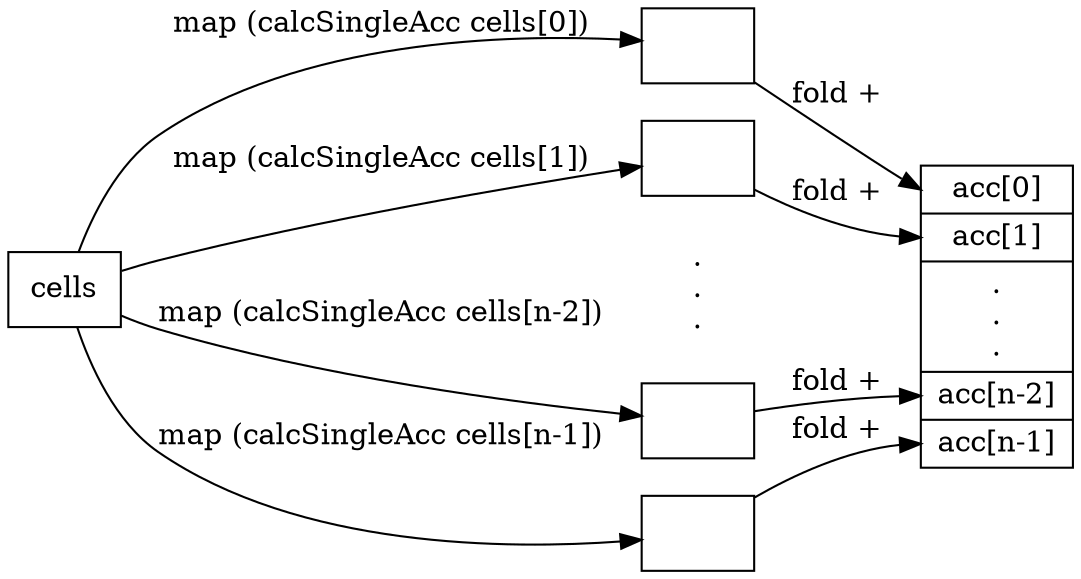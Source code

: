 digraph G {
        rankdir=LR;
        node[shape=box];
        
        cells;
        t0[label=""];
        t1[label=""];
        dots[label=".\n.\n.", shape=plaintext];
        tm[label=""];
        tn[label=""];
        result[shape=record, label="<p0> acc[0] | <p1> acc[1] | .\n.\n.| <pm> acc[n-2] | <pn> acc[n-1]"];

        cells -> t0[label="map (calcSingleAcc cells[0])"];
        cells -> t1[label="map (calcSingleAcc cells[1])"];
        cells -> dots[color=transparent];
        cells -> tm[label="map (calcSingleAcc cells[n-2])"];
        cells -> tn[label="map (calcSingleAcc cells[n-1])"];
        t0 -> result:p0[label="fold +"];
        t1 -> result:p1[label="fold +"];
        tm -> result:pm[label="fold +"];
        tn -> result:pn[label="fold +"];
}